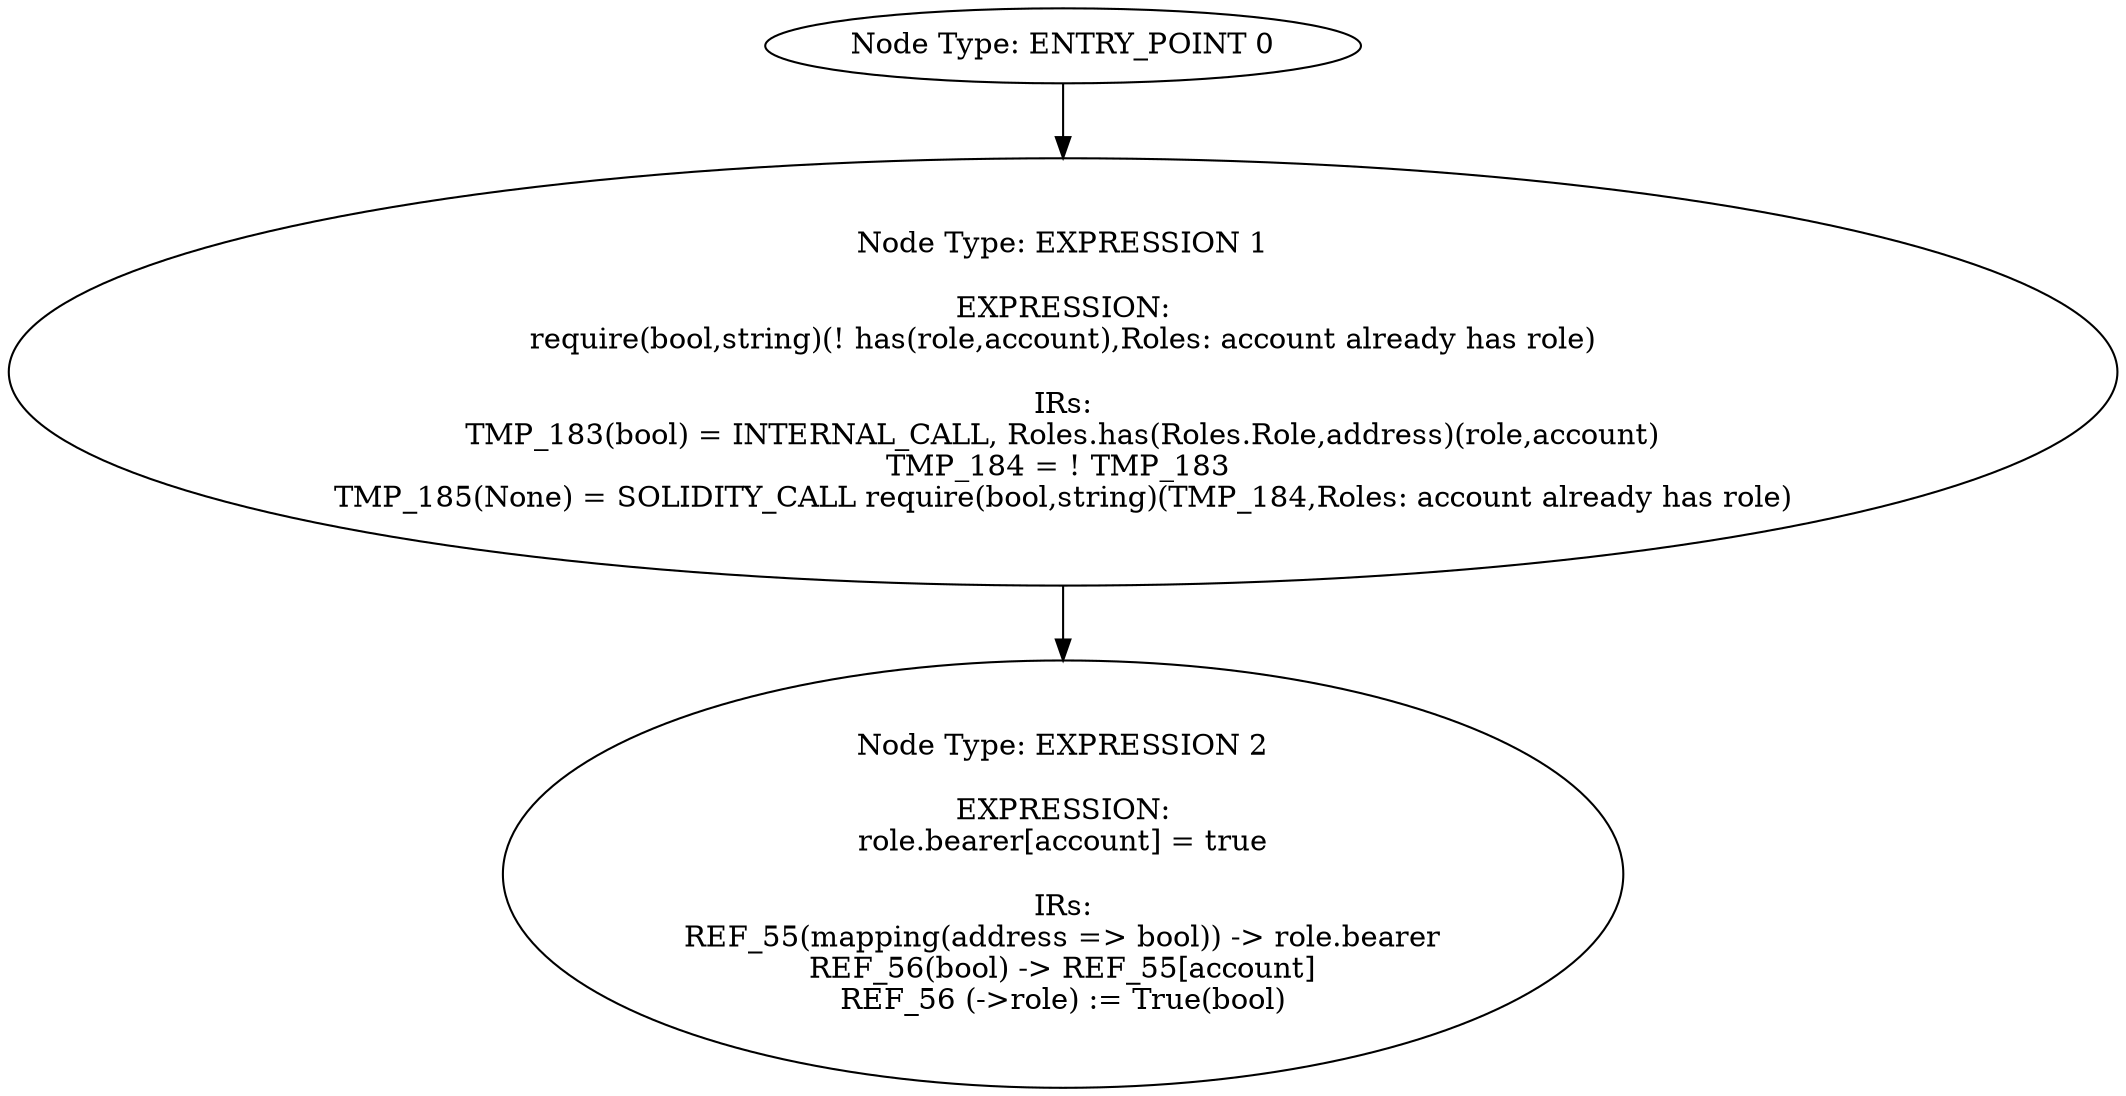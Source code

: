 digraph{
0[label="Node Type: ENTRY_POINT 0
"];
0->1;
1[label="Node Type: EXPRESSION 1

EXPRESSION:
require(bool,string)(! has(role,account),Roles: account already has role)

IRs:
TMP_183(bool) = INTERNAL_CALL, Roles.has(Roles.Role,address)(role,account)
TMP_184 = ! TMP_183 
TMP_185(None) = SOLIDITY_CALL require(bool,string)(TMP_184,Roles: account already has role)"];
1->2;
2[label="Node Type: EXPRESSION 2

EXPRESSION:
role.bearer[account] = true

IRs:
REF_55(mapping(address => bool)) -> role.bearer
REF_56(bool) -> REF_55[account]
REF_56 (->role) := True(bool)"];
}
